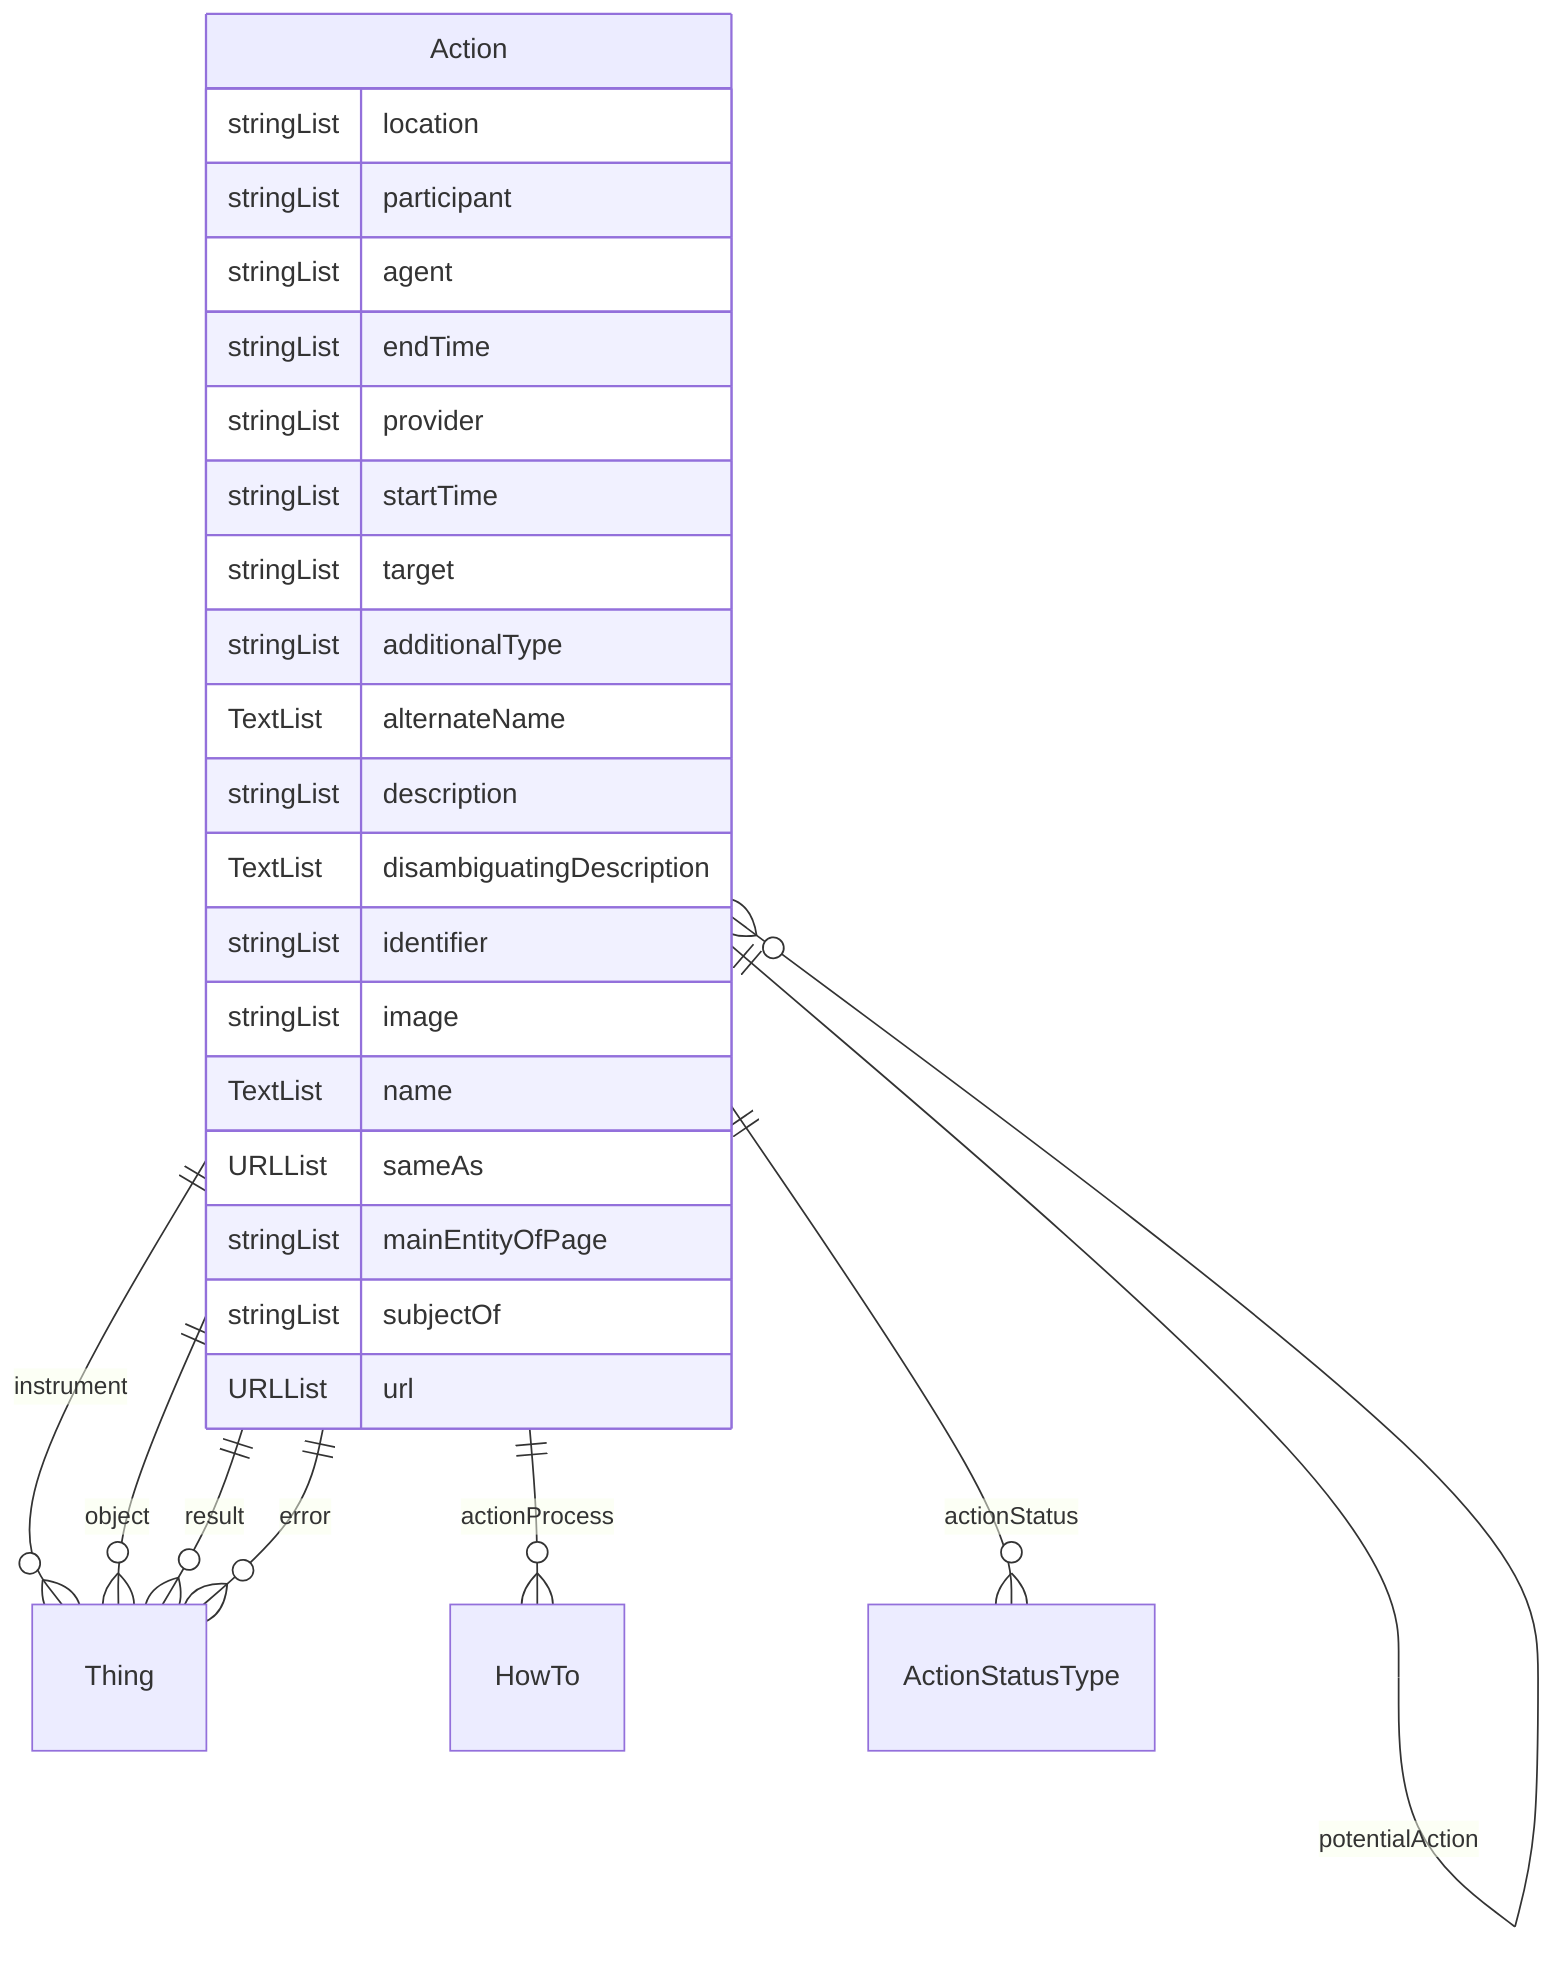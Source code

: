 erDiagram
Action {
    stringList location  
    stringList participant  
    stringList agent  
    stringList endTime  
    stringList provider  
    stringList startTime  
    stringList target  
    stringList additionalType  
    TextList alternateName  
    stringList description  
    TextList disambiguatingDescription  
    stringList identifier  
    stringList image  
    TextList name  
    URLList sameAs  
    stringList mainEntityOfPage  
    stringList subjectOf  
    URLList url  
}

Action ||--}o Thing : "instrument"
Action ||--}o Thing : "object"
Action ||--}o Thing : "result"
Action ||--}o HowTo : "actionProcess"
Action ||--}o ActionStatusType : "actionStatus"
Action ||--}o Thing : "error"
Action ||--}o Action : "potentialAction"